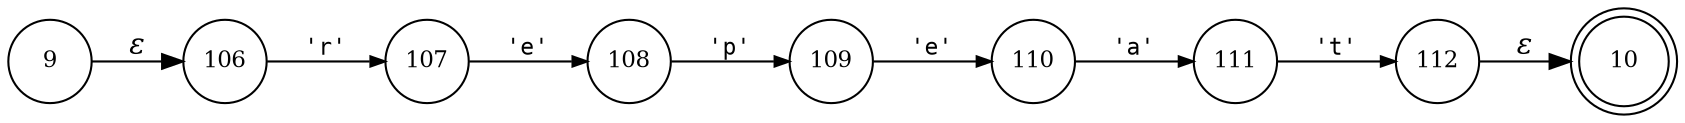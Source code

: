 digraph ATN {
rankdir=LR;
s10[fontsize=11, label="10", shape=doublecircle, fixedsize=true, width=.6];
s112[fontsize=11,label="112", shape=circle, fixedsize=true, width=.55, peripheries=1];
s9[fontsize=11,label="9", shape=circle, fixedsize=true, width=.55, peripheries=1];
s106[fontsize=11,label="106", shape=circle, fixedsize=true, width=.55, peripheries=1];
s107[fontsize=11,label="107", shape=circle, fixedsize=true, width=.55, peripheries=1];
s108[fontsize=11,label="108", shape=circle, fixedsize=true, width=.55, peripheries=1];
s109[fontsize=11,label="109", shape=circle, fixedsize=true, width=.55, peripheries=1];
s110[fontsize=11,label="110", shape=circle, fixedsize=true, width=.55, peripheries=1];
s111[fontsize=11,label="111", shape=circle, fixedsize=true, width=.55, peripheries=1];
s9 -> s106 [fontname="Times-Italic", label="&epsilon;"];
s106 -> s107 [fontsize=11, fontname="Courier", arrowsize=.7, label = "'r'", arrowhead = normal];
s107 -> s108 [fontsize=11, fontname="Courier", arrowsize=.7, label = "'e'", arrowhead = normal];
s108 -> s109 [fontsize=11, fontname="Courier", arrowsize=.7, label = "'p'", arrowhead = normal];
s109 -> s110 [fontsize=11, fontname="Courier", arrowsize=.7, label = "'e'", arrowhead = normal];
s110 -> s111 [fontsize=11, fontname="Courier", arrowsize=.7, label = "'a'", arrowhead = normal];
s111 -> s112 [fontsize=11, fontname="Courier", arrowsize=.7, label = "'t'", arrowhead = normal];
s112 -> s10 [fontname="Times-Italic", label="&epsilon;"];
}